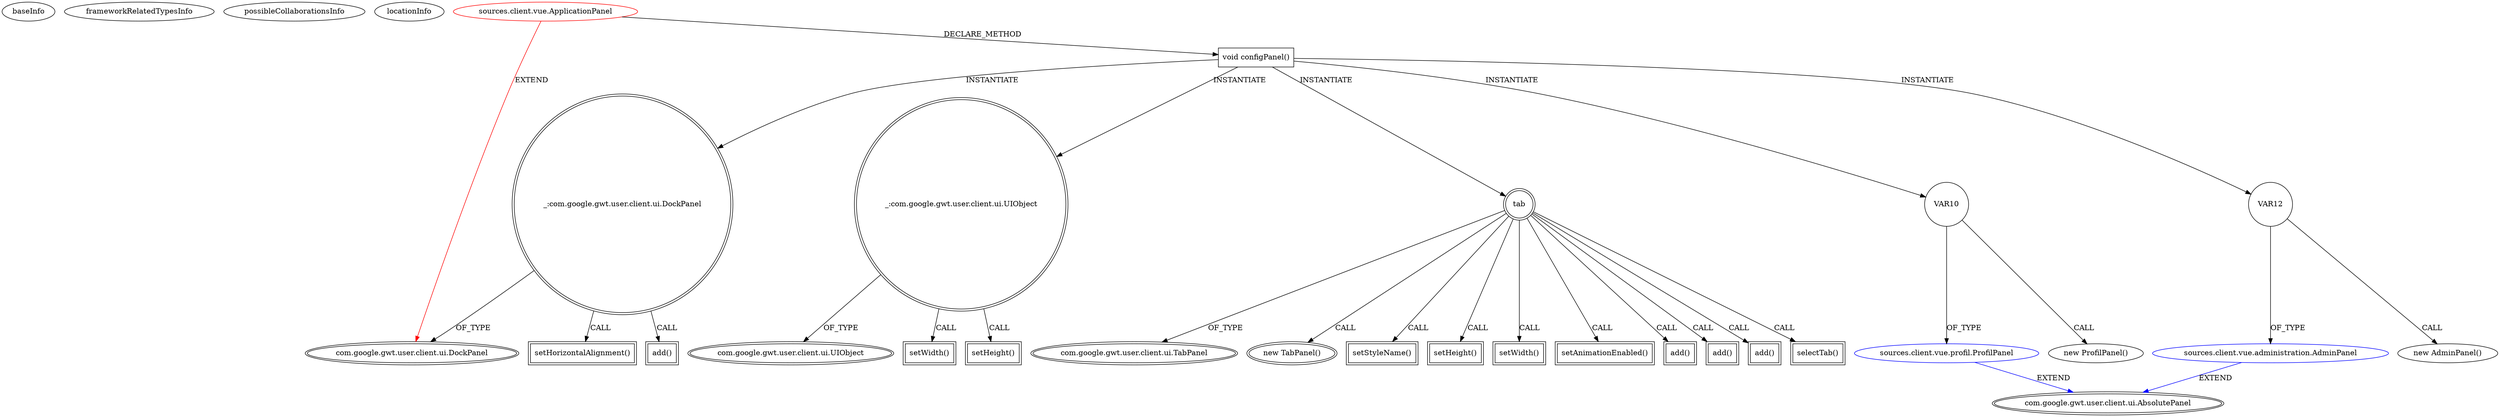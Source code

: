 digraph {
baseInfo[graphId=197,category="extension_graph",isAnonymous=false,possibleRelation=true]
frameworkRelatedTypesInfo[0="com.google.gwt.user.client.ui.DockPanel"]
possibleCollaborationsInfo[0="197~CLIENT_METHOD_DECLARATION-INSTANTIATION-~com.google.gwt.user.client.ui.DockPanel ~com.google.gwt.user.client.ui.AbsolutePanel ~false~false"]
locationInfo[projectName="MainMain-ChatCafeine",filePath="/MainMain-ChatCafeine/ChatCafeine-master/ChatCafeine/src/sources/client/vue/ApplicationPanel.java",contextSignature="ApplicationPanel",graphId="197"]
0[label="sources.client.vue.ApplicationPanel",vertexType="ROOT_CLIENT_CLASS_DECLARATION",isFrameworkType=false,color=red]
1[label="com.google.gwt.user.client.ui.DockPanel",vertexType="FRAMEWORK_CLASS_TYPE",isFrameworkType=true,peripheries=2]
2[label="void configPanel()",vertexType="CLIENT_METHOD_DECLARATION",isFrameworkType=false,shape=box]
3[label="_:com.google.gwt.user.client.ui.DockPanel",vertexType="VARIABLE_EXPRESION",isFrameworkType=true,peripheries=2,shape=circle]
4[label="setHorizontalAlignment()",vertexType="INSIDE_CALL",isFrameworkType=true,peripheries=2,shape=box]
6[label="_:com.google.gwt.user.client.ui.UIObject",vertexType="VARIABLE_EXPRESION",isFrameworkType=true,peripheries=2,shape=circle]
8[label="com.google.gwt.user.client.ui.UIObject",vertexType="FRAMEWORK_CLASS_TYPE",isFrameworkType=true,peripheries=2]
7[label="setWidth()",vertexType="INSIDE_CALL",isFrameworkType=true,peripheries=2,shape=box]
10[label="setHeight()",vertexType="INSIDE_CALL",isFrameworkType=true,peripheries=2,shape=box]
12[label="tab",vertexType="VARIABLE_EXPRESION",isFrameworkType=true,peripheries=2,shape=circle]
13[label="com.google.gwt.user.client.ui.TabPanel",vertexType="FRAMEWORK_CLASS_TYPE",isFrameworkType=true,peripheries=2]
11[label="new TabPanel()",vertexType="CONSTRUCTOR_CALL",isFrameworkType=true,peripheries=2]
15[label="setStyleName()",vertexType="INSIDE_CALL",isFrameworkType=true,peripheries=2,shape=box]
17[label="setHeight()",vertexType="INSIDE_CALL",isFrameworkType=true,peripheries=2,shape=box]
19[label="setWidth()",vertexType="INSIDE_CALL",isFrameworkType=true,peripheries=2,shape=box]
21[label="setAnimationEnabled()",vertexType="INSIDE_CALL",isFrameworkType=true,peripheries=2,shape=box]
23[label="add()",vertexType="INSIDE_CALL",isFrameworkType=true,peripheries=2,shape=box]
25[label="add()",vertexType="INSIDE_CALL",isFrameworkType=true,peripheries=2,shape=box]
27[label="VAR10",vertexType="VARIABLE_EXPRESION",isFrameworkType=false,shape=circle]
28[label="sources.client.vue.profil.ProfilPanel",vertexType="REFERENCE_CLIENT_CLASS_DECLARATION",isFrameworkType=false,color=blue]
29[label="com.google.gwt.user.client.ui.AbsolutePanel",vertexType="FRAMEWORK_CLASS_TYPE",isFrameworkType=true,peripheries=2]
26[label="new ProfilPanel()",vertexType="CONSTRUCTOR_CALL",isFrameworkType=false]
31[label="add()",vertexType="INSIDE_CALL",isFrameworkType=true,peripheries=2,shape=box]
33[label="VAR12",vertexType="VARIABLE_EXPRESION",isFrameworkType=false,shape=circle]
34[label="sources.client.vue.administration.AdminPanel",vertexType="REFERENCE_CLIENT_CLASS_DECLARATION",isFrameworkType=false,color=blue]
32[label="new AdminPanel()",vertexType="CONSTRUCTOR_CALL",isFrameworkType=false]
37[label="add()",vertexType="INSIDE_CALL",isFrameworkType=true,peripheries=2,shape=box]
39[label="selectTab()",vertexType="INSIDE_CALL",isFrameworkType=true,peripheries=2,shape=box]
0->1[label="EXTEND",color=red]
0->2[label="DECLARE_METHOD"]
2->3[label="INSTANTIATE"]
3->1[label="OF_TYPE"]
3->4[label="CALL"]
2->6[label="INSTANTIATE"]
6->8[label="OF_TYPE"]
6->7[label="CALL"]
6->10[label="CALL"]
2->12[label="INSTANTIATE"]
12->13[label="OF_TYPE"]
12->11[label="CALL"]
12->15[label="CALL"]
12->17[label="CALL"]
12->19[label="CALL"]
12->21[label="CALL"]
12->23[label="CALL"]
12->25[label="CALL"]
2->27[label="INSTANTIATE"]
28->29[label="EXTEND",color=blue]
27->28[label="OF_TYPE"]
27->26[label="CALL"]
12->31[label="CALL"]
2->33[label="INSTANTIATE"]
34->29[label="EXTEND",color=blue]
33->34[label="OF_TYPE"]
33->32[label="CALL"]
3->37[label="CALL"]
12->39[label="CALL"]
}
